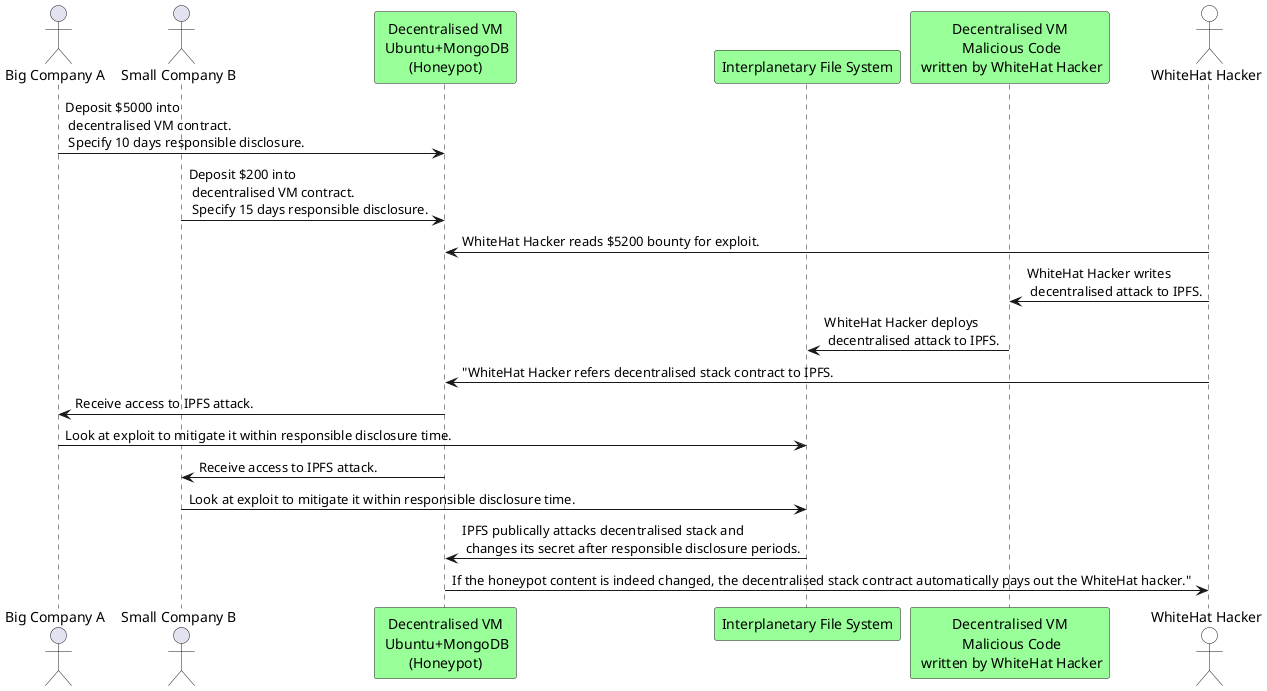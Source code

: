 @startuml
actor "Big Company A"
actor "Small Company B"
participant "Decentralised VM\n Ubuntu+MongoDB\n(Honeypot)" as stack #99FF99
participant "Interplanetary File System" as ipfs #99FF99
'participant "Chainlink Verifiable Random Function" as vrf #99FF99
participant "Decentralised VM\n Malicious Code\n written by WhiteHat Hacker" as attack #99FF99
actor "WhiteHat Hacker" #white

"Big Company A"->"stack": Deposit $5000 into\n decentralised VM contract.\n Specify 10 days responsible disclosure.
"Small Company B"->"stack": Deposit $200 into\n decentralised VM contract.\n Specify 15 days responsible disclosure.
"WhiteHat Hacker"->"stack": WhiteHat Hacker reads $5200 bounty for exploit.
"WhiteHat Hacker"->"attack": WhiteHat Hacker writes\n decentralised attack to IPFS.
"attack"->"ipfs": WhiteHat Hacker deploys\n decentralised attack to IPFS.
"WhiteHat Hacker"->"stack": "WhiteHat Hacker refers decentralised stack contract to IPFS.
"stack"->"Big Company A": Receive access to IPFS attack.
"Big Company A"->"ipfs": Look at exploit to mitigate it within responsible disclosure time.
"stack"->"Small Company B": Receive access to IPFS attack.
"Small Company B"->"ipfs": Look at exploit to mitigate it within responsible disclosure time.
"ipfs"->"stack": IPFS publically attacks decentralised stack and\n changes its secret after responsible disclosure periods.
"stack"->"WhiteHat Hacker": If the honeypot content is indeed changed, the decentralised stack contract automatically pays out the WhiteHat hacker."
@enduml
